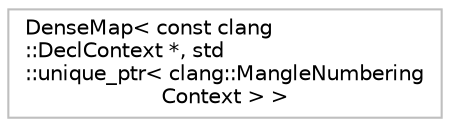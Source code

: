 digraph "Graphical Class Hierarchy"
{
 // LATEX_PDF_SIZE
  bgcolor="transparent";
  edge [fontname="Helvetica",fontsize="10",labelfontname="Helvetica",labelfontsize="10"];
  node [fontname="Helvetica",fontsize="10",shape=record];
  rankdir="LR";
  Node0 [label="DenseMap\< const clang\l::DeclContext *, std\l::unique_ptr\< clang::MangleNumbering\lContext \> \>",height=0.2,width=0.4,color="grey75",tooltip=" "];
}
